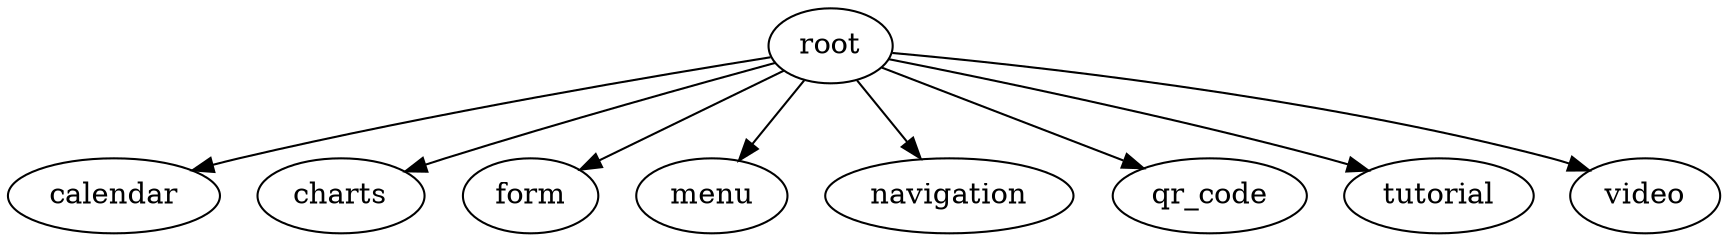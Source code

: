 digraph {
calendar
charts
form
menu
navigation
qr_code
root
tutorial
video
root -> calendar
root -> charts
root -> form
root -> menu
root -> navigation
root -> qr_code
root -> tutorial
root -> video
}
